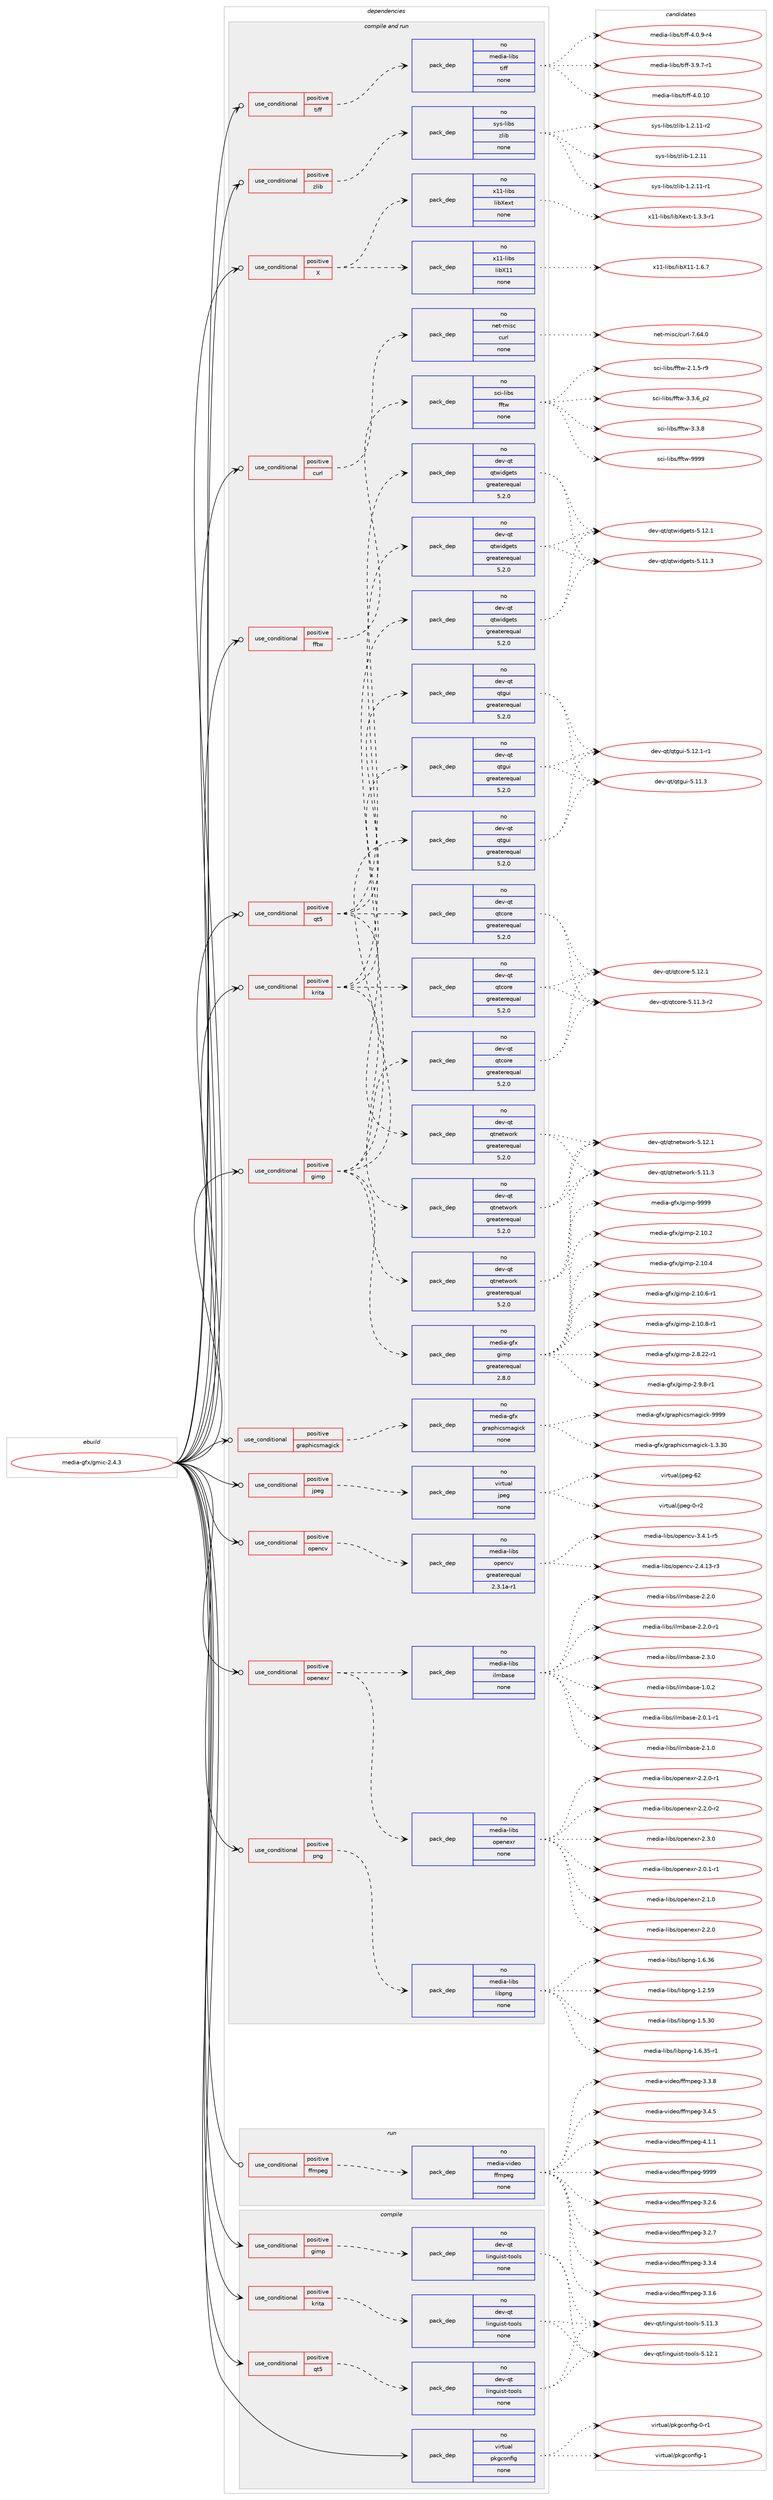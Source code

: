digraph prolog {

# *************
# Graph options
# *************

newrank=true;
concentrate=true;
compound=true;
graph [rankdir=LR,fontname=Helvetica,fontsize=10,ranksep=1.5];#, ranksep=2.5, nodesep=0.2];
edge  [arrowhead=vee];
node  [fontname=Helvetica,fontsize=10];

# **********
# The ebuild
# **********

subgraph cluster_leftcol {
color=gray;
rank=same;
label=<<i>ebuild</i>>;
id [label="media-gfx/gmic-2.4.3", color=red, width=4, href="../media-gfx/gmic-2.4.3.svg"];
}

# ****************
# The dependencies
# ****************

subgraph cluster_midcol {
color=gray;
label=<<i>dependencies</i>>;
subgraph cluster_compile {
fillcolor="#eeeeee";
style=filled;
label=<<i>compile</i>>;
subgraph cond432660 {
dependency1604313 [label=<<TABLE BORDER="0" CELLBORDER="1" CELLSPACING="0" CELLPADDING="4"><TR><TD ROWSPAN="3" CELLPADDING="10">use_conditional</TD></TR><TR><TD>positive</TD></TR><TR><TD>gimp</TD></TR></TABLE>>, shape=none, color=red];
subgraph pack1146084 {
dependency1604314 [label=<<TABLE BORDER="0" CELLBORDER="1" CELLSPACING="0" CELLPADDING="4" WIDTH="220"><TR><TD ROWSPAN="6" CELLPADDING="30">pack_dep</TD></TR><TR><TD WIDTH="110">no</TD></TR><TR><TD>dev-qt</TD></TR><TR><TD>linguist-tools</TD></TR><TR><TD>none</TD></TR><TR><TD></TD></TR></TABLE>>, shape=none, color=blue];
}
dependency1604313:e -> dependency1604314:w [weight=20,style="dashed",arrowhead="vee"];
}
id:e -> dependency1604313:w [weight=20,style="solid",arrowhead="vee"];
subgraph cond432661 {
dependency1604315 [label=<<TABLE BORDER="0" CELLBORDER="1" CELLSPACING="0" CELLPADDING="4"><TR><TD ROWSPAN="3" CELLPADDING="10">use_conditional</TD></TR><TR><TD>positive</TD></TR><TR><TD>krita</TD></TR></TABLE>>, shape=none, color=red];
subgraph pack1146085 {
dependency1604316 [label=<<TABLE BORDER="0" CELLBORDER="1" CELLSPACING="0" CELLPADDING="4" WIDTH="220"><TR><TD ROWSPAN="6" CELLPADDING="30">pack_dep</TD></TR><TR><TD WIDTH="110">no</TD></TR><TR><TD>dev-qt</TD></TR><TR><TD>linguist-tools</TD></TR><TR><TD>none</TD></TR><TR><TD></TD></TR></TABLE>>, shape=none, color=blue];
}
dependency1604315:e -> dependency1604316:w [weight=20,style="dashed",arrowhead="vee"];
}
id:e -> dependency1604315:w [weight=20,style="solid",arrowhead="vee"];
subgraph cond432662 {
dependency1604317 [label=<<TABLE BORDER="0" CELLBORDER="1" CELLSPACING="0" CELLPADDING="4"><TR><TD ROWSPAN="3" CELLPADDING="10">use_conditional</TD></TR><TR><TD>positive</TD></TR><TR><TD>qt5</TD></TR></TABLE>>, shape=none, color=red];
subgraph pack1146086 {
dependency1604318 [label=<<TABLE BORDER="0" CELLBORDER="1" CELLSPACING="0" CELLPADDING="4" WIDTH="220"><TR><TD ROWSPAN="6" CELLPADDING="30">pack_dep</TD></TR><TR><TD WIDTH="110">no</TD></TR><TR><TD>dev-qt</TD></TR><TR><TD>linguist-tools</TD></TR><TR><TD>none</TD></TR><TR><TD></TD></TR></TABLE>>, shape=none, color=blue];
}
dependency1604317:e -> dependency1604318:w [weight=20,style="dashed",arrowhead="vee"];
}
id:e -> dependency1604317:w [weight=20,style="solid",arrowhead="vee"];
subgraph pack1146087 {
dependency1604319 [label=<<TABLE BORDER="0" CELLBORDER="1" CELLSPACING="0" CELLPADDING="4" WIDTH="220"><TR><TD ROWSPAN="6" CELLPADDING="30">pack_dep</TD></TR><TR><TD WIDTH="110">no</TD></TR><TR><TD>virtual</TD></TR><TR><TD>pkgconfig</TD></TR><TR><TD>none</TD></TR><TR><TD></TD></TR></TABLE>>, shape=none, color=blue];
}
id:e -> dependency1604319:w [weight=20,style="solid",arrowhead="vee"];
}
subgraph cluster_compileandrun {
fillcolor="#eeeeee";
style=filled;
label=<<i>compile and run</i>>;
subgraph cond432663 {
dependency1604320 [label=<<TABLE BORDER="0" CELLBORDER="1" CELLSPACING="0" CELLPADDING="4"><TR><TD ROWSPAN="3" CELLPADDING="10">use_conditional</TD></TR><TR><TD>positive</TD></TR><TR><TD>X</TD></TR></TABLE>>, shape=none, color=red];
subgraph pack1146088 {
dependency1604321 [label=<<TABLE BORDER="0" CELLBORDER="1" CELLSPACING="0" CELLPADDING="4" WIDTH="220"><TR><TD ROWSPAN="6" CELLPADDING="30">pack_dep</TD></TR><TR><TD WIDTH="110">no</TD></TR><TR><TD>x11-libs</TD></TR><TR><TD>libX11</TD></TR><TR><TD>none</TD></TR><TR><TD></TD></TR></TABLE>>, shape=none, color=blue];
}
dependency1604320:e -> dependency1604321:w [weight=20,style="dashed",arrowhead="vee"];
subgraph pack1146089 {
dependency1604322 [label=<<TABLE BORDER="0" CELLBORDER="1" CELLSPACING="0" CELLPADDING="4" WIDTH="220"><TR><TD ROWSPAN="6" CELLPADDING="30">pack_dep</TD></TR><TR><TD WIDTH="110">no</TD></TR><TR><TD>x11-libs</TD></TR><TR><TD>libXext</TD></TR><TR><TD>none</TD></TR><TR><TD></TD></TR></TABLE>>, shape=none, color=blue];
}
dependency1604320:e -> dependency1604322:w [weight=20,style="dashed",arrowhead="vee"];
}
id:e -> dependency1604320:w [weight=20,style="solid",arrowhead="odotvee"];
subgraph cond432664 {
dependency1604323 [label=<<TABLE BORDER="0" CELLBORDER="1" CELLSPACING="0" CELLPADDING="4"><TR><TD ROWSPAN="3" CELLPADDING="10">use_conditional</TD></TR><TR><TD>positive</TD></TR><TR><TD>curl</TD></TR></TABLE>>, shape=none, color=red];
subgraph pack1146090 {
dependency1604324 [label=<<TABLE BORDER="0" CELLBORDER="1" CELLSPACING="0" CELLPADDING="4" WIDTH="220"><TR><TD ROWSPAN="6" CELLPADDING="30">pack_dep</TD></TR><TR><TD WIDTH="110">no</TD></TR><TR><TD>net-misc</TD></TR><TR><TD>curl</TD></TR><TR><TD>none</TD></TR><TR><TD></TD></TR></TABLE>>, shape=none, color=blue];
}
dependency1604323:e -> dependency1604324:w [weight=20,style="dashed",arrowhead="vee"];
}
id:e -> dependency1604323:w [weight=20,style="solid",arrowhead="odotvee"];
subgraph cond432665 {
dependency1604325 [label=<<TABLE BORDER="0" CELLBORDER="1" CELLSPACING="0" CELLPADDING="4"><TR><TD ROWSPAN="3" CELLPADDING="10">use_conditional</TD></TR><TR><TD>positive</TD></TR><TR><TD>fftw</TD></TR></TABLE>>, shape=none, color=red];
subgraph pack1146091 {
dependency1604326 [label=<<TABLE BORDER="0" CELLBORDER="1" CELLSPACING="0" CELLPADDING="4" WIDTH="220"><TR><TD ROWSPAN="6" CELLPADDING="30">pack_dep</TD></TR><TR><TD WIDTH="110">no</TD></TR><TR><TD>sci-libs</TD></TR><TR><TD>fftw</TD></TR><TR><TD>none</TD></TR><TR><TD></TD></TR></TABLE>>, shape=none, color=blue];
}
dependency1604325:e -> dependency1604326:w [weight=20,style="dashed",arrowhead="vee"];
}
id:e -> dependency1604325:w [weight=20,style="solid",arrowhead="odotvee"];
subgraph cond432666 {
dependency1604327 [label=<<TABLE BORDER="0" CELLBORDER="1" CELLSPACING="0" CELLPADDING="4"><TR><TD ROWSPAN="3" CELLPADDING="10">use_conditional</TD></TR><TR><TD>positive</TD></TR><TR><TD>gimp</TD></TR></TABLE>>, shape=none, color=red];
subgraph pack1146092 {
dependency1604328 [label=<<TABLE BORDER="0" CELLBORDER="1" CELLSPACING="0" CELLPADDING="4" WIDTH="220"><TR><TD ROWSPAN="6" CELLPADDING="30">pack_dep</TD></TR><TR><TD WIDTH="110">no</TD></TR><TR><TD>media-gfx</TD></TR><TR><TD>gimp</TD></TR><TR><TD>greaterequal</TD></TR><TR><TD>2.8.0</TD></TR></TABLE>>, shape=none, color=blue];
}
dependency1604327:e -> dependency1604328:w [weight=20,style="dashed",arrowhead="vee"];
subgraph pack1146093 {
dependency1604329 [label=<<TABLE BORDER="0" CELLBORDER="1" CELLSPACING="0" CELLPADDING="4" WIDTH="220"><TR><TD ROWSPAN="6" CELLPADDING="30">pack_dep</TD></TR><TR><TD WIDTH="110">no</TD></TR><TR><TD>dev-qt</TD></TR><TR><TD>qtcore</TD></TR><TR><TD>greaterequal</TD></TR><TR><TD>5.2.0</TD></TR></TABLE>>, shape=none, color=blue];
}
dependency1604327:e -> dependency1604329:w [weight=20,style="dashed",arrowhead="vee"];
subgraph pack1146094 {
dependency1604330 [label=<<TABLE BORDER="0" CELLBORDER="1" CELLSPACING="0" CELLPADDING="4" WIDTH="220"><TR><TD ROWSPAN="6" CELLPADDING="30">pack_dep</TD></TR><TR><TD WIDTH="110">no</TD></TR><TR><TD>dev-qt</TD></TR><TR><TD>qtgui</TD></TR><TR><TD>greaterequal</TD></TR><TR><TD>5.2.0</TD></TR></TABLE>>, shape=none, color=blue];
}
dependency1604327:e -> dependency1604330:w [weight=20,style="dashed",arrowhead="vee"];
subgraph pack1146095 {
dependency1604331 [label=<<TABLE BORDER="0" CELLBORDER="1" CELLSPACING="0" CELLPADDING="4" WIDTH="220"><TR><TD ROWSPAN="6" CELLPADDING="30">pack_dep</TD></TR><TR><TD WIDTH="110">no</TD></TR><TR><TD>dev-qt</TD></TR><TR><TD>qtnetwork</TD></TR><TR><TD>greaterequal</TD></TR><TR><TD>5.2.0</TD></TR></TABLE>>, shape=none, color=blue];
}
dependency1604327:e -> dependency1604331:w [weight=20,style="dashed",arrowhead="vee"];
subgraph pack1146096 {
dependency1604332 [label=<<TABLE BORDER="0" CELLBORDER="1" CELLSPACING="0" CELLPADDING="4" WIDTH="220"><TR><TD ROWSPAN="6" CELLPADDING="30">pack_dep</TD></TR><TR><TD WIDTH="110">no</TD></TR><TR><TD>dev-qt</TD></TR><TR><TD>qtwidgets</TD></TR><TR><TD>greaterequal</TD></TR><TR><TD>5.2.0</TD></TR></TABLE>>, shape=none, color=blue];
}
dependency1604327:e -> dependency1604332:w [weight=20,style="dashed",arrowhead="vee"];
}
id:e -> dependency1604327:w [weight=20,style="solid",arrowhead="odotvee"];
subgraph cond432667 {
dependency1604333 [label=<<TABLE BORDER="0" CELLBORDER="1" CELLSPACING="0" CELLPADDING="4"><TR><TD ROWSPAN="3" CELLPADDING="10">use_conditional</TD></TR><TR><TD>positive</TD></TR><TR><TD>graphicsmagick</TD></TR></TABLE>>, shape=none, color=red];
subgraph pack1146097 {
dependency1604334 [label=<<TABLE BORDER="0" CELLBORDER="1" CELLSPACING="0" CELLPADDING="4" WIDTH="220"><TR><TD ROWSPAN="6" CELLPADDING="30">pack_dep</TD></TR><TR><TD WIDTH="110">no</TD></TR><TR><TD>media-gfx</TD></TR><TR><TD>graphicsmagick</TD></TR><TR><TD>none</TD></TR><TR><TD></TD></TR></TABLE>>, shape=none, color=blue];
}
dependency1604333:e -> dependency1604334:w [weight=20,style="dashed",arrowhead="vee"];
}
id:e -> dependency1604333:w [weight=20,style="solid",arrowhead="odotvee"];
subgraph cond432668 {
dependency1604335 [label=<<TABLE BORDER="0" CELLBORDER="1" CELLSPACING="0" CELLPADDING="4"><TR><TD ROWSPAN="3" CELLPADDING="10">use_conditional</TD></TR><TR><TD>positive</TD></TR><TR><TD>jpeg</TD></TR></TABLE>>, shape=none, color=red];
subgraph pack1146098 {
dependency1604336 [label=<<TABLE BORDER="0" CELLBORDER="1" CELLSPACING="0" CELLPADDING="4" WIDTH="220"><TR><TD ROWSPAN="6" CELLPADDING="30">pack_dep</TD></TR><TR><TD WIDTH="110">no</TD></TR><TR><TD>virtual</TD></TR><TR><TD>jpeg</TD></TR><TR><TD>none</TD></TR><TR><TD></TD></TR></TABLE>>, shape=none, color=blue];
}
dependency1604335:e -> dependency1604336:w [weight=20,style="dashed",arrowhead="vee"];
}
id:e -> dependency1604335:w [weight=20,style="solid",arrowhead="odotvee"];
subgraph cond432669 {
dependency1604337 [label=<<TABLE BORDER="0" CELLBORDER="1" CELLSPACING="0" CELLPADDING="4"><TR><TD ROWSPAN="3" CELLPADDING="10">use_conditional</TD></TR><TR><TD>positive</TD></TR><TR><TD>krita</TD></TR></TABLE>>, shape=none, color=red];
subgraph pack1146099 {
dependency1604338 [label=<<TABLE BORDER="0" CELLBORDER="1" CELLSPACING="0" CELLPADDING="4" WIDTH="220"><TR><TD ROWSPAN="6" CELLPADDING="30">pack_dep</TD></TR><TR><TD WIDTH="110">no</TD></TR><TR><TD>dev-qt</TD></TR><TR><TD>qtcore</TD></TR><TR><TD>greaterequal</TD></TR><TR><TD>5.2.0</TD></TR></TABLE>>, shape=none, color=blue];
}
dependency1604337:e -> dependency1604338:w [weight=20,style="dashed",arrowhead="vee"];
subgraph pack1146100 {
dependency1604339 [label=<<TABLE BORDER="0" CELLBORDER="1" CELLSPACING="0" CELLPADDING="4" WIDTH="220"><TR><TD ROWSPAN="6" CELLPADDING="30">pack_dep</TD></TR><TR><TD WIDTH="110">no</TD></TR><TR><TD>dev-qt</TD></TR><TR><TD>qtgui</TD></TR><TR><TD>greaterequal</TD></TR><TR><TD>5.2.0</TD></TR></TABLE>>, shape=none, color=blue];
}
dependency1604337:e -> dependency1604339:w [weight=20,style="dashed",arrowhead="vee"];
subgraph pack1146101 {
dependency1604340 [label=<<TABLE BORDER="0" CELLBORDER="1" CELLSPACING="0" CELLPADDING="4" WIDTH="220"><TR><TD ROWSPAN="6" CELLPADDING="30">pack_dep</TD></TR><TR><TD WIDTH="110">no</TD></TR><TR><TD>dev-qt</TD></TR><TR><TD>qtnetwork</TD></TR><TR><TD>greaterequal</TD></TR><TR><TD>5.2.0</TD></TR></TABLE>>, shape=none, color=blue];
}
dependency1604337:e -> dependency1604340:w [weight=20,style="dashed",arrowhead="vee"];
subgraph pack1146102 {
dependency1604341 [label=<<TABLE BORDER="0" CELLBORDER="1" CELLSPACING="0" CELLPADDING="4" WIDTH="220"><TR><TD ROWSPAN="6" CELLPADDING="30">pack_dep</TD></TR><TR><TD WIDTH="110">no</TD></TR><TR><TD>dev-qt</TD></TR><TR><TD>qtwidgets</TD></TR><TR><TD>greaterequal</TD></TR><TR><TD>5.2.0</TD></TR></TABLE>>, shape=none, color=blue];
}
dependency1604337:e -> dependency1604341:w [weight=20,style="dashed",arrowhead="vee"];
}
id:e -> dependency1604337:w [weight=20,style="solid",arrowhead="odotvee"];
subgraph cond432670 {
dependency1604342 [label=<<TABLE BORDER="0" CELLBORDER="1" CELLSPACING="0" CELLPADDING="4"><TR><TD ROWSPAN="3" CELLPADDING="10">use_conditional</TD></TR><TR><TD>positive</TD></TR><TR><TD>opencv</TD></TR></TABLE>>, shape=none, color=red];
subgraph pack1146103 {
dependency1604343 [label=<<TABLE BORDER="0" CELLBORDER="1" CELLSPACING="0" CELLPADDING="4" WIDTH="220"><TR><TD ROWSPAN="6" CELLPADDING="30">pack_dep</TD></TR><TR><TD WIDTH="110">no</TD></TR><TR><TD>media-libs</TD></TR><TR><TD>opencv</TD></TR><TR><TD>greaterequal</TD></TR><TR><TD>2.3.1a-r1</TD></TR></TABLE>>, shape=none, color=blue];
}
dependency1604342:e -> dependency1604343:w [weight=20,style="dashed",arrowhead="vee"];
}
id:e -> dependency1604342:w [weight=20,style="solid",arrowhead="odotvee"];
subgraph cond432671 {
dependency1604344 [label=<<TABLE BORDER="0" CELLBORDER="1" CELLSPACING="0" CELLPADDING="4"><TR><TD ROWSPAN="3" CELLPADDING="10">use_conditional</TD></TR><TR><TD>positive</TD></TR><TR><TD>openexr</TD></TR></TABLE>>, shape=none, color=red];
subgraph pack1146104 {
dependency1604345 [label=<<TABLE BORDER="0" CELLBORDER="1" CELLSPACING="0" CELLPADDING="4" WIDTH="220"><TR><TD ROWSPAN="6" CELLPADDING="30">pack_dep</TD></TR><TR><TD WIDTH="110">no</TD></TR><TR><TD>media-libs</TD></TR><TR><TD>ilmbase</TD></TR><TR><TD>none</TD></TR><TR><TD></TD></TR></TABLE>>, shape=none, color=blue];
}
dependency1604344:e -> dependency1604345:w [weight=20,style="dashed",arrowhead="vee"];
subgraph pack1146105 {
dependency1604346 [label=<<TABLE BORDER="0" CELLBORDER="1" CELLSPACING="0" CELLPADDING="4" WIDTH="220"><TR><TD ROWSPAN="6" CELLPADDING="30">pack_dep</TD></TR><TR><TD WIDTH="110">no</TD></TR><TR><TD>media-libs</TD></TR><TR><TD>openexr</TD></TR><TR><TD>none</TD></TR><TR><TD></TD></TR></TABLE>>, shape=none, color=blue];
}
dependency1604344:e -> dependency1604346:w [weight=20,style="dashed",arrowhead="vee"];
}
id:e -> dependency1604344:w [weight=20,style="solid",arrowhead="odotvee"];
subgraph cond432672 {
dependency1604347 [label=<<TABLE BORDER="0" CELLBORDER="1" CELLSPACING="0" CELLPADDING="4"><TR><TD ROWSPAN="3" CELLPADDING="10">use_conditional</TD></TR><TR><TD>positive</TD></TR><TR><TD>png</TD></TR></TABLE>>, shape=none, color=red];
subgraph pack1146106 {
dependency1604348 [label=<<TABLE BORDER="0" CELLBORDER="1" CELLSPACING="0" CELLPADDING="4" WIDTH="220"><TR><TD ROWSPAN="6" CELLPADDING="30">pack_dep</TD></TR><TR><TD WIDTH="110">no</TD></TR><TR><TD>media-libs</TD></TR><TR><TD>libpng</TD></TR><TR><TD>none</TD></TR><TR><TD></TD></TR></TABLE>>, shape=none, color=blue];
}
dependency1604347:e -> dependency1604348:w [weight=20,style="dashed",arrowhead="vee"];
}
id:e -> dependency1604347:w [weight=20,style="solid",arrowhead="odotvee"];
subgraph cond432673 {
dependency1604349 [label=<<TABLE BORDER="0" CELLBORDER="1" CELLSPACING="0" CELLPADDING="4"><TR><TD ROWSPAN="3" CELLPADDING="10">use_conditional</TD></TR><TR><TD>positive</TD></TR><TR><TD>qt5</TD></TR></TABLE>>, shape=none, color=red];
subgraph pack1146107 {
dependency1604350 [label=<<TABLE BORDER="0" CELLBORDER="1" CELLSPACING="0" CELLPADDING="4" WIDTH="220"><TR><TD ROWSPAN="6" CELLPADDING="30">pack_dep</TD></TR><TR><TD WIDTH="110">no</TD></TR><TR><TD>dev-qt</TD></TR><TR><TD>qtcore</TD></TR><TR><TD>greaterequal</TD></TR><TR><TD>5.2.0</TD></TR></TABLE>>, shape=none, color=blue];
}
dependency1604349:e -> dependency1604350:w [weight=20,style="dashed",arrowhead="vee"];
subgraph pack1146108 {
dependency1604351 [label=<<TABLE BORDER="0" CELLBORDER="1" CELLSPACING="0" CELLPADDING="4" WIDTH="220"><TR><TD ROWSPAN="6" CELLPADDING="30">pack_dep</TD></TR><TR><TD WIDTH="110">no</TD></TR><TR><TD>dev-qt</TD></TR><TR><TD>qtgui</TD></TR><TR><TD>greaterequal</TD></TR><TR><TD>5.2.0</TD></TR></TABLE>>, shape=none, color=blue];
}
dependency1604349:e -> dependency1604351:w [weight=20,style="dashed",arrowhead="vee"];
subgraph pack1146109 {
dependency1604352 [label=<<TABLE BORDER="0" CELLBORDER="1" CELLSPACING="0" CELLPADDING="4" WIDTH="220"><TR><TD ROWSPAN="6" CELLPADDING="30">pack_dep</TD></TR><TR><TD WIDTH="110">no</TD></TR><TR><TD>dev-qt</TD></TR><TR><TD>qtnetwork</TD></TR><TR><TD>greaterequal</TD></TR><TR><TD>5.2.0</TD></TR></TABLE>>, shape=none, color=blue];
}
dependency1604349:e -> dependency1604352:w [weight=20,style="dashed",arrowhead="vee"];
subgraph pack1146110 {
dependency1604353 [label=<<TABLE BORDER="0" CELLBORDER="1" CELLSPACING="0" CELLPADDING="4" WIDTH="220"><TR><TD ROWSPAN="6" CELLPADDING="30">pack_dep</TD></TR><TR><TD WIDTH="110">no</TD></TR><TR><TD>dev-qt</TD></TR><TR><TD>qtwidgets</TD></TR><TR><TD>greaterequal</TD></TR><TR><TD>5.2.0</TD></TR></TABLE>>, shape=none, color=blue];
}
dependency1604349:e -> dependency1604353:w [weight=20,style="dashed",arrowhead="vee"];
}
id:e -> dependency1604349:w [weight=20,style="solid",arrowhead="odotvee"];
subgraph cond432674 {
dependency1604354 [label=<<TABLE BORDER="0" CELLBORDER="1" CELLSPACING="0" CELLPADDING="4"><TR><TD ROWSPAN="3" CELLPADDING="10">use_conditional</TD></TR><TR><TD>positive</TD></TR><TR><TD>tiff</TD></TR></TABLE>>, shape=none, color=red];
subgraph pack1146111 {
dependency1604355 [label=<<TABLE BORDER="0" CELLBORDER="1" CELLSPACING="0" CELLPADDING="4" WIDTH="220"><TR><TD ROWSPAN="6" CELLPADDING="30">pack_dep</TD></TR><TR><TD WIDTH="110">no</TD></TR><TR><TD>media-libs</TD></TR><TR><TD>tiff</TD></TR><TR><TD>none</TD></TR><TR><TD></TD></TR></TABLE>>, shape=none, color=blue];
}
dependency1604354:e -> dependency1604355:w [weight=20,style="dashed",arrowhead="vee"];
}
id:e -> dependency1604354:w [weight=20,style="solid",arrowhead="odotvee"];
subgraph cond432675 {
dependency1604356 [label=<<TABLE BORDER="0" CELLBORDER="1" CELLSPACING="0" CELLPADDING="4"><TR><TD ROWSPAN="3" CELLPADDING="10">use_conditional</TD></TR><TR><TD>positive</TD></TR><TR><TD>zlib</TD></TR></TABLE>>, shape=none, color=red];
subgraph pack1146112 {
dependency1604357 [label=<<TABLE BORDER="0" CELLBORDER="1" CELLSPACING="0" CELLPADDING="4" WIDTH="220"><TR><TD ROWSPAN="6" CELLPADDING="30">pack_dep</TD></TR><TR><TD WIDTH="110">no</TD></TR><TR><TD>sys-libs</TD></TR><TR><TD>zlib</TD></TR><TR><TD>none</TD></TR><TR><TD></TD></TR></TABLE>>, shape=none, color=blue];
}
dependency1604356:e -> dependency1604357:w [weight=20,style="dashed",arrowhead="vee"];
}
id:e -> dependency1604356:w [weight=20,style="solid",arrowhead="odotvee"];
}
subgraph cluster_run {
fillcolor="#eeeeee";
style=filled;
label=<<i>run</i>>;
subgraph cond432676 {
dependency1604358 [label=<<TABLE BORDER="0" CELLBORDER="1" CELLSPACING="0" CELLPADDING="4"><TR><TD ROWSPAN="3" CELLPADDING="10">use_conditional</TD></TR><TR><TD>positive</TD></TR><TR><TD>ffmpeg</TD></TR></TABLE>>, shape=none, color=red];
subgraph pack1146113 {
dependency1604359 [label=<<TABLE BORDER="0" CELLBORDER="1" CELLSPACING="0" CELLPADDING="4" WIDTH="220"><TR><TD ROWSPAN="6" CELLPADDING="30">pack_dep</TD></TR><TR><TD WIDTH="110">no</TD></TR><TR><TD>media-video</TD></TR><TR><TD>ffmpeg</TD></TR><TR><TD>none</TD></TR><TR><TD></TD></TR></TABLE>>, shape=none, color=blue];
}
dependency1604358:e -> dependency1604359:w [weight=20,style="dashed",arrowhead="vee"];
}
id:e -> dependency1604358:w [weight=20,style="solid",arrowhead="odot"];
}
}

# **************
# The candidates
# **************

subgraph cluster_choices {
rank=same;
color=gray;
label=<<i>candidates</i>>;

subgraph choice1146084 {
color=black;
nodesep=1;
choice10010111845113116471081051101031171051151164511611111110811545534649494651 [label="dev-qt/linguist-tools-5.11.3", color=red, width=4,href="../dev-qt/linguist-tools-5.11.3.svg"];
choice10010111845113116471081051101031171051151164511611111110811545534649504649 [label="dev-qt/linguist-tools-5.12.1", color=red, width=4,href="../dev-qt/linguist-tools-5.12.1.svg"];
dependency1604314:e -> choice10010111845113116471081051101031171051151164511611111110811545534649494651:w [style=dotted,weight="100"];
dependency1604314:e -> choice10010111845113116471081051101031171051151164511611111110811545534649504649:w [style=dotted,weight="100"];
}
subgraph choice1146085 {
color=black;
nodesep=1;
choice10010111845113116471081051101031171051151164511611111110811545534649494651 [label="dev-qt/linguist-tools-5.11.3", color=red, width=4,href="../dev-qt/linguist-tools-5.11.3.svg"];
choice10010111845113116471081051101031171051151164511611111110811545534649504649 [label="dev-qt/linguist-tools-5.12.1", color=red, width=4,href="../dev-qt/linguist-tools-5.12.1.svg"];
dependency1604316:e -> choice10010111845113116471081051101031171051151164511611111110811545534649494651:w [style=dotted,weight="100"];
dependency1604316:e -> choice10010111845113116471081051101031171051151164511611111110811545534649504649:w [style=dotted,weight="100"];
}
subgraph choice1146086 {
color=black;
nodesep=1;
choice10010111845113116471081051101031171051151164511611111110811545534649494651 [label="dev-qt/linguist-tools-5.11.3", color=red, width=4,href="../dev-qt/linguist-tools-5.11.3.svg"];
choice10010111845113116471081051101031171051151164511611111110811545534649504649 [label="dev-qt/linguist-tools-5.12.1", color=red, width=4,href="../dev-qt/linguist-tools-5.12.1.svg"];
dependency1604318:e -> choice10010111845113116471081051101031171051151164511611111110811545534649494651:w [style=dotted,weight="100"];
dependency1604318:e -> choice10010111845113116471081051101031171051151164511611111110811545534649504649:w [style=dotted,weight="100"];
}
subgraph choice1146087 {
color=black;
nodesep=1;
choice11810511411611797108471121071039911111010210510345484511449 [label="virtual/pkgconfig-0-r1", color=red, width=4,href="../virtual/pkgconfig-0-r1.svg"];
choice1181051141161179710847112107103991111101021051034549 [label="virtual/pkgconfig-1", color=red, width=4,href="../virtual/pkgconfig-1.svg"];
dependency1604319:e -> choice11810511411611797108471121071039911111010210510345484511449:w [style=dotted,weight="100"];
dependency1604319:e -> choice1181051141161179710847112107103991111101021051034549:w [style=dotted,weight="100"];
}
subgraph choice1146088 {
color=black;
nodesep=1;
choice120494945108105981154710810598884949454946544655 [label="x11-libs/libX11-1.6.7", color=red, width=4,href="../x11-libs/libX11-1.6.7.svg"];
dependency1604321:e -> choice120494945108105981154710810598884949454946544655:w [style=dotted,weight="100"];
}
subgraph choice1146089 {
color=black;
nodesep=1;
choice120494945108105981154710810598881011201164549465146514511449 [label="x11-libs/libXext-1.3.3-r1", color=red, width=4,href="../x11-libs/libXext-1.3.3-r1.svg"];
dependency1604322:e -> choice120494945108105981154710810598881011201164549465146514511449:w [style=dotted,weight="100"];
}
subgraph choice1146090 {
color=black;
nodesep=1;
choice1101011164510910511599479911711410845554654524648 [label="net-misc/curl-7.64.0", color=red, width=4,href="../net-misc/curl-7.64.0.svg"];
dependency1604324:e -> choice1101011164510910511599479911711410845554654524648:w [style=dotted,weight="100"];
}
subgraph choice1146091 {
color=black;
nodesep=1;
choice115991054510810598115471021021161194550464946534511457 [label="sci-libs/fftw-2.1.5-r9", color=red, width=4,href="../sci-libs/fftw-2.1.5-r9.svg"];
choice115991054510810598115471021021161194551465146549511250 [label="sci-libs/fftw-3.3.6_p2", color=red, width=4,href="../sci-libs/fftw-3.3.6_p2.svg"];
choice11599105451081059811547102102116119455146514656 [label="sci-libs/fftw-3.3.8", color=red, width=4,href="../sci-libs/fftw-3.3.8.svg"];
choice115991054510810598115471021021161194557575757 [label="sci-libs/fftw-9999", color=red, width=4,href="../sci-libs/fftw-9999.svg"];
dependency1604326:e -> choice115991054510810598115471021021161194550464946534511457:w [style=dotted,weight="100"];
dependency1604326:e -> choice115991054510810598115471021021161194551465146549511250:w [style=dotted,weight="100"];
dependency1604326:e -> choice11599105451081059811547102102116119455146514656:w [style=dotted,weight="100"];
dependency1604326:e -> choice115991054510810598115471021021161194557575757:w [style=dotted,weight="100"];
}
subgraph choice1146092 {
color=black;
nodesep=1;
choice10910110010597451031021204710310510911245504649484650 [label="media-gfx/gimp-2.10.2", color=red, width=4,href="../media-gfx/gimp-2.10.2.svg"];
choice10910110010597451031021204710310510911245504649484652 [label="media-gfx/gimp-2.10.4", color=red, width=4,href="../media-gfx/gimp-2.10.4.svg"];
choice109101100105974510310212047103105109112455046494846544511449 [label="media-gfx/gimp-2.10.6-r1", color=red, width=4,href="../media-gfx/gimp-2.10.6-r1.svg"];
choice109101100105974510310212047103105109112455046494846564511449 [label="media-gfx/gimp-2.10.8-r1", color=red, width=4,href="../media-gfx/gimp-2.10.8-r1.svg"];
choice109101100105974510310212047103105109112455046564650504511449 [label="media-gfx/gimp-2.8.22-r1", color=red, width=4,href="../media-gfx/gimp-2.8.22-r1.svg"];
choice1091011001059745103102120471031051091124550465746564511449 [label="media-gfx/gimp-2.9.8-r1", color=red, width=4,href="../media-gfx/gimp-2.9.8-r1.svg"];
choice1091011001059745103102120471031051091124557575757 [label="media-gfx/gimp-9999", color=red, width=4,href="../media-gfx/gimp-9999.svg"];
dependency1604328:e -> choice10910110010597451031021204710310510911245504649484650:w [style=dotted,weight="100"];
dependency1604328:e -> choice10910110010597451031021204710310510911245504649484652:w [style=dotted,weight="100"];
dependency1604328:e -> choice109101100105974510310212047103105109112455046494846544511449:w [style=dotted,weight="100"];
dependency1604328:e -> choice109101100105974510310212047103105109112455046494846564511449:w [style=dotted,weight="100"];
dependency1604328:e -> choice109101100105974510310212047103105109112455046564650504511449:w [style=dotted,weight="100"];
dependency1604328:e -> choice1091011001059745103102120471031051091124550465746564511449:w [style=dotted,weight="100"];
dependency1604328:e -> choice1091011001059745103102120471031051091124557575757:w [style=dotted,weight="100"];
}
subgraph choice1146093 {
color=black;
nodesep=1;
choice100101118451131164711311699111114101455346494946514511450 [label="dev-qt/qtcore-5.11.3-r2", color=red, width=4,href="../dev-qt/qtcore-5.11.3-r2.svg"];
choice10010111845113116471131169911111410145534649504649 [label="dev-qt/qtcore-5.12.1", color=red, width=4,href="../dev-qt/qtcore-5.12.1.svg"];
dependency1604329:e -> choice100101118451131164711311699111114101455346494946514511450:w [style=dotted,weight="100"];
dependency1604329:e -> choice10010111845113116471131169911111410145534649504649:w [style=dotted,weight="100"];
}
subgraph choice1146094 {
color=black;
nodesep=1;
choice100101118451131164711311610311710545534649494651 [label="dev-qt/qtgui-5.11.3", color=red, width=4,href="../dev-qt/qtgui-5.11.3.svg"];
choice1001011184511311647113116103117105455346495046494511449 [label="dev-qt/qtgui-5.12.1-r1", color=red, width=4,href="../dev-qt/qtgui-5.12.1-r1.svg"];
dependency1604330:e -> choice100101118451131164711311610311710545534649494651:w [style=dotted,weight="100"];
dependency1604330:e -> choice1001011184511311647113116103117105455346495046494511449:w [style=dotted,weight="100"];
}
subgraph choice1146095 {
color=black;
nodesep=1;
choice100101118451131164711311611010111611911111410745534649494651 [label="dev-qt/qtnetwork-5.11.3", color=red, width=4,href="../dev-qt/qtnetwork-5.11.3.svg"];
choice100101118451131164711311611010111611911111410745534649504649 [label="dev-qt/qtnetwork-5.12.1", color=red, width=4,href="../dev-qt/qtnetwork-5.12.1.svg"];
dependency1604331:e -> choice100101118451131164711311611010111611911111410745534649494651:w [style=dotted,weight="100"];
dependency1604331:e -> choice100101118451131164711311611010111611911111410745534649504649:w [style=dotted,weight="100"];
}
subgraph choice1146096 {
color=black;
nodesep=1;
choice100101118451131164711311611910510010310111611545534649494651 [label="dev-qt/qtwidgets-5.11.3", color=red, width=4,href="../dev-qt/qtwidgets-5.11.3.svg"];
choice100101118451131164711311611910510010310111611545534649504649 [label="dev-qt/qtwidgets-5.12.1", color=red, width=4,href="../dev-qt/qtwidgets-5.12.1.svg"];
dependency1604332:e -> choice100101118451131164711311611910510010310111611545534649494651:w [style=dotted,weight="100"];
dependency1604332:e -> choice100101118451131164711311611910510010310111611545534649504649:w [style=dotted,weight="100"];
}
subgraph choice1146097 {
color=black;
nodesep=1;
choice1091011001059745103102120471031149711210410599115109971031059910745494651465148 [label="media-gfx/graphicsmagick-1.3.30", color=red, width=4,href="../media-gfx/graphicsmagick-1.3.30.svg"];
choice109101100105974510310212047103114971121041059911510997103105991074557575757 [label="media-gfx/graphicsmagick-9999", color=red, width=4,href="../media-gfx/graphicsmagick-9999.svg"];
dependency1604334:e -> choice1091011001059745103102120471031149711210410599115109971031059910745494651465148:w [style=dotted,weight="100"];
dependency1604334:e -> choice109101100105974510310212047103114971121041059911510997103105991074557575757:w [style=dotted,weight="100"];
}
subgraph choice1146098 {
color=black;
nodesep=1;
choice118105114116117971084710611210110345484511450 [label="virtual/jpeg-0-r2", color=red, width=4,href="../virtual/jpeg-0-r2.svg"];
choice1181051141161179710847106112101103455450 [label="virtual/jpeg-62", color=red, width=4,href="../virtual/jpeg-62.svg"];
dependency1604336:e -> choice118105114116117971084710611210110345484511450:w [style=dotted,weight="100"];
dependency1604336:e -> choice1181051141161179710847106112101103455450:w [style=dotted,weight="100"];
}
subgraph choice1146099 {
color=black;
nodesep=1;
choice100101118451131164711311699111114101455346494946514511450 [label="dev-qt/qtcore-5.11.3-r2", color=red, width=4,href="../dev-qt/qtcore-5.11.3-r2.svg"];
choice10010111845113116471131169911111410145534649504649 [label="dev-qt/qtcore-5.12.1", color=red, width=4,href="../dev-qt/qtcore-5.12.1.svg"];
dependency1604338:e -> choice100101118451131164711311699111114101455346494946514511450:w [style=dotted,weight="100"];
dependency1604338:e -> choice10010111845113116471131169911111410145534649504649:w [style=dotted,weight="100"];
}
subgraph choice1146100 {
color=black;
nodesep=1;
choice100101118451131164711311610311710545534649494651 [label="dev-qt/qtgui-5.11.3", color=red, width=4,href="../dev-qt/qtgui-5.11.3.svg"];
choice1001011184511311647113116103117105455346495046494511449 [label="dev-qt/qtgui-5.12.1-r1", color=red, width=4,href="../dev-qt/qtgui-5.12.1-r1.svg"];
dependency1604339:e -> choice100101118451131164711311610311710545534649494651:w [style=dotted,weight="100"];
dependency1604339:e -> choice1001011184511311647113116103117105455346495046494511449:w [style=dotted,weight="100"];
}
subgraph choice1146101 {
color=black;
nodesep=1;
choice100101118451131164711311611010111611911111410745534649494651 [label="dev-qt/qtnetwork-5.11.3", color=red, width=4,href="../dev-qt/qtnetwork-5.11.3.svg"];
choice100101118451131164711311611010111611911111410745534649504649 [label="dev-qt/qtnetwork-5.12.1", color=red, width=4,href="../dev-qt/qtnetwork-5.12.1.svg"];
dependency1604340:e -> choice100101118451131164711311611010111611911111410745534649494651:w [style=dotted,weight="100"];
dependency1604340:e -> choice100101118451131164711311611010111611911111410745534649504649:w [style=dotted,weight="100"];
}
subgraph choice1146102 {
color=black;
nodesep=1;
choice100101118451131164711311611910510010310111611545534649494651 [label="dev-qt/qtwidgets-5.11.3", color=red, width=4,href="../dev-qt/qtwidgets-5.11.3.svg"];
choice100101118451131164711311611910510010310111611545534649504649 [label="dev-qt/qtwidgets-5.12.1", color=red, width=4,href="../dev-qt/qtwidgets-5.12.1.svg"];
dependency1604341:e -> choice100101118451131164711311611910510010310111611545534649494651:w [style=dotted,weight="100"];
dependency1604341:e -> choice100101118451131164711311611910510010310111611545534649504649:w [style=dotted,weight="100"];
}
subgraph choice1146103 {
color=black;
nodesep=1;
choice1091011001059745108105981154711111210111099118455046524649514511451 [label="media-libs/opencv-2.4.13-r3", color=red, width=4,href="../media-libs/opencv-2.4.13-r3.svg"];
choice10910110010597451081059811547111112101110991184551465246494511453 [label="media-libs/opencv-3.4.1-r5", color=red, width=4,href="../media-libs/opencv-3.4.1-r5.svg"];
dependency1604343:e -> choice1091011001059745108105981154711111210111099118455046524649514511451:w [style=dotted,weight="100"];
dependency1604343:e -> choice10910110010597451081059811547111112101110991184551465246494511453:w [style=dotted,weight="100"];
}
subgraph choice1146104 {
color=black;
nodesep=1;
choice109101100105974510810598115471051081099897115101454946484650 [label="media-libs/ilmbase-1.0.2", color=red, width=4,href="../media-libs/ilmbase-1.0.2.svg"];
choice1091011001059745108105981154710510810998971151014550464846494511449 [label="media-libs/ilmbase-2.0.1-r1", color=red, width=4,href="../media-libs/ilmbase-2.0.1-r1.svg"];
choice109101100105974510810598115471051081099897115101455046494648 [label="media-libs/ilmbase-2.1.0", color=red, width=4,href="../media-libs/ilmbase-2.1.0.svg"];
choice109101100105974510810598115471051081099897115101455046504648 [label="media-libs/ilmbase-2.2.0", color=red, width=4,href="../media-libs/ilmbase-2.2.0.svg"];
choice1091011001059745108105981154710510810998971151014550465046484511449 [label="media-libs/ilmbase-2.2.0-r1", color=red, width=4,href="../media-libs/ilmbase-2.2.0-r1.svg"];
choice109101100105974510810598115471051081099897115101455046514648 [label="media-libs/ilmbase-2.3.0", color=red, width=4,href="../media-libs/ilmbase-2.3.0.svg"];
dependency1604345:e -> choice109101100105974510810598115471051081099897115101454946484650:w [style=dotted,weight="100"];
dependency1604345:e -> choice1091011001059745108105981154710510810998971151014550464846494511449:w [style=dotted,weight="100"];
dependency1604345:e -> choice109101100105974510810598115471051081099897115101455046494648:w [style=dotted,weight="100"];
dependency1604345:e -> choice109101100105974510810598115471051081099897115101455046504648:w [style=dotted,weight="100"];
dependency1604345:e -> choice1091011001059745108105981154710510810998971151014550465046484511449:w [style=dotted,weight="100"];
dependency1604345:e -> choice109101100105974510810598115471051081099897115101455046514648:w [style=dotted,weight="100"];
}
subgraph choice1146105 {
color=black;
nodesep=1;
choice109101100105974510810598115471111121011101011201144550464846494511449 [label="media-libs/openexr-2.0.1-r1", color=red, width=4,href="../media-libs/openexr-2.0.1-r1.svg"];
choice10910110010597451081059811547111112101110101120114455046494648 [label="media-libs/openexr-2.1.0", color=red, width=4,href="../media-libs/openexr-2.1.0.svg"];
choice10910110010597451081059811547111112101110101120114455046504648 [label="media-libs/openexr-2.2.0", color=red, width=4,href="../media-libs/openexr-2.2.0.svg"];
choice109101100105974510810598115471111121011101011201144550465046484511449 [label="media-libs/openexr-2.2.0-r1", color=red, width=4,href="../media-libs/openexr-2.2.0-r1.svg"];
choice109101100105974510810598115471111121011101011201144550465046484511450 [label="media-libs/openexr-2.2.0-r2", color=red, width=4,href="../media-libs/openexr-2.2.0-r2.svg"];
choice10910110010597451081059811547111112101110101120114455046514648 [label="media-libs/openexr-2.3.0", color=red, width=4,href="../media-libs/openexr-2.3.0.svg"];
dependency1604346:e -> choice109101100105974510810598115471111121011101011201144550464846494511449:w [style=dotted,weight="100"];
dependency1604346:e -> choice10910110010597451081059811547111112101110101120114455046494648:w [style=dotted,weight="100"];
dependency1604346:e -> choice10910110010597451081059811547111112101110101120114455046504648:w [style=dotted,weight="100"];
dependency1604346:e -> choice109101100105974510810598115471111121011101011201144550465046484511449:w [style=dotted,weight="100"];
dependency1604346:e -> choice109101100105974510810598115471111121011101011201144550465046484511450:w [style=dotted,weight="100"];
dependency1604346:e -> choice10910110010597451081059811547111112101110101120114455046514648:w [style=dotted,weight="100"];
}
subgraph choice1146106 {
color=black;
nodesep=1;
choice109101100105974510810598115471081059811211010345494650465357 [label="media-libs/libpng-1.2.59", color=red, width=4,href="../media-libs/libpng-1.2.59.svg"];
choice109101100105974510810598115471081059811211010345494653465148 [label="media-libs/libpng-1.5.30", color=red, width=4,href="../media-libs/libpng-1.5.30.svg"];
choice1091011001059745108105981154710810598112110103454946544651534511449 [label="media-libs/libpng-1.6.35-r1", color=red, width=4,href="../media-libs/libpng-1.6.35-r1.svg"];
choice109101100105974510810598115471081059811211010345494654465154 [label="media-libs/libpng-1.6.36", color=red, width=4,href="../media-libs/libpng-1.6.36.svg"];
dependency1604348:e -> choice109101100105974510810598115471081059811211010345494650465357:w [style=dotted,weight="100"];
dependency1604348:e -> choice109101100105974510810598115471081059811211010345494653465148:w [style=dotted,weight="100"];
dependency1604348:e -> choice1091011001059745108105981154710810598112110103454946544651534511449:w [style=dotted,weight="100"];
dependency1604348:e -> choice109101100105974510810598115471081059811211010345494654465154:w [style=dotted,weight="100"];
}
subgraph choice1146107 {
color=black;
nodesep=1;
choice100101118451131164711311699111114101455346494946514511450 [label="dev-qt/qtcore-5.11.3-r2", color=red, width=4,href="../dev-qt/qtcore-5.11.3-r2.svg"];
choice10010111845113116471131169911111410145534649504649 [label="dev-qt/qtcore-5.12.1", color=red, width=4,href="../dev-qt/qtcore-5.12.1.svg"];
dependency1604350:e -> choice100101118451131164711311699111114101455346494946514511450:w [style=dotted,weight="100"];
dependency1604350:e -> choice10010111845113116471131169911111410145534649504649:w [style=dotted,weight="100"];
}
subgraph choice1146108 {
color=black;
nodesep=1;
choice100101118451131164711311610311710545534649494651 [label="dev-qt/qtgui-5.11.3", color=red, width=4,href="../dev-qt/qtgui-5.11.3.svg"];
choice1001011184511311647113116103117105455346495046494511449 [label="dev-qt/qtgui-5.12.1-r1", color=red, width=4,href="../dev-qt/qtgui-5.12.1-r1.svg"];
dependency1604351:e -> choice100101118451131164711311610311710545534649494651:w [style=dotted,weight="100"];
dependency1604351:e -> choice1001011184511311647113116103117105455346495046494511449:w [style=dotted,weight="100"];
}
subgraph choice1146109 {
color=black;
nodesep=1;
choice100101118451131164711311611010111611911111410745534649494651 [label="dev-qt/qtnetwork-5.11.3", color=red, width=4,href="../dev-qt/qtnetwork-5.11.3.svg"];
choice100101118451131164711311611010111611911111410745534649504649 [label="dev-qt/qtnetwork-5.12.1", color=red, width=4,href="../dev-qt/qtnetwork-5.12.1.svg"];
dependency1604352:e -> choice100101118451131164711311611010111611911111410745534649494651:w [style=dotted,weight="100"];
dependency1604352:e -> choice100101118451131164711311611010111611911111410745534649504649:w [style=dotted,weight="100"];
}
subgraph choice1146110 {
color=black;
nodesep=1;
choice100101118451131164711311611910510010310111611545534649494651 [label="dev-qt/qtwidgets-5.11.3", color=red, width=4,href="../dev-qt/qtwidgets-5.11.3.svg"];
choice100101118451131164711311611910510010310111611545534649504649 [label="dev-qt/qtwidgets-5.12.1", color=red, width=4,href="../dev-qt/qtwidgets-5.12.1.svg"];
dependency1604353:e -> choice100101118451131164711311611910510010310111611545534649494651:w [style=dotted,weight="100"];
dependency1604353:e -> choice100101118451131164711311611910510010310111611545534649504649:w [style=dotted,weight="100"];
}
subgraph choice1146111 {
color=black;
nodesep=1;
choice109101100105974510810598115471161051021024551465746554511449 [label="media-libs/tiff-3.9.7-r1", color=red, width=4,href="../media-libs/tiff-3.9.7-r1.svg"];
choice1091011001059745108105981154711610510210245524648464948 [label="media-libs/tiff-4.0.10", color=red, width=4,href="../media-libs/tiff-4.0.10.svg"];
choice109101100105974510810598115471161051021024552464846574511452 [label="media-libs/tiff-4.0.9-r4", color=red, width=4,href="../media-libs/tiff-4.0.9-r4.svg"];
dependency1604355:e -> choice109101100105974510810598115471161051021024551465746554511449:w [style=dotted,weight="100"];
dependency1604355:e -> choice1091011001059745108105981154711610510210245524648464948:w [style=dotted,weight="100"];
dependency1604355:e -> choice109101100105974510810598115471161051021024552464846574511452:w [style=dotted,weight="100"];
}
subgraph choice1146112 {
color=black;
nodesep=1;
choice1151211154510810598115471221081059845494650464949 [label="sys-libs/zlib-1.2.11", color=red, width=4,href="../sys-libs/zlib-1.2.11.svg"];
choice11512111545108105981154712210810598454946504649494511449 [label="sys-libs/zlib-1.2.11-r1", color=red, width=4,href="../sys-libs/zlib-1.2.11-r1.svg"];
choice11512111545108105981154712210810598454946504649494511450 [label="sys-libs/zlib-1.2.11-r2", color=red, width=4,href="../sys-libs/zlib-1.2.11-r2.svg"];
dependency1604357:e -> choice1151211154510810598115471221081059845494650464949:w [style=dotted,weight="100"];
dependency1604357:e -> choice11512111545108105981154712210810598454946504649494511449:w [style=dotted,weight="100"];
dependency1604357:e -> choice11512111545108105981154712210810598454946504649494511450:w [style=dotted,weight="100"];
}
subgraph choice1146113 {
color=black;
nodesep=1;
choice109101100105974511810510010111147102102109112101103455146504654 [label="media-video/ffmpeg-3.2.6", color=red, width=4,href="../media-video/ffmpeg-3.2.6.svg"];
choice109101100105974511810510010111147102102109112101103455146504655 [label="media-video/ffmpeg-3.2.7", color=red, width=4,href="../media-video/ffmpeg-3.2.7.svg"];
choice109101100105974511810510010111147102102109112101103455146514652 [label="media-video/ffmpeg-3.3.4", color=red, width=4,href="../media-video/ffmpeg-3.3.4.svg"];
choice109101100105974511810510010111147102102109112101103455146514654 [label="media-video/ffmpeg-3.3.6", color=red, width=4,href="../media-video/ffmpeg-3.3.6.svg"];
choice109101100105974511810510010111147102102109112101103455146514656 [label="media-video/ffmpeg-3.3.8", color=red, width=4,href="../media-video/ffmpeg-3.3.8.svg"];
choice109101100105974511810510010111147102102109112101103455146524653 [label="media-video/ffmpeg-3.4.5", color=red, width=4,href="../media-video/ffmpeg-3.4.5.svg"];
choice109101100105974511810510010111147102102109112101103455246494649 [label="media-video/ffmpeg-4.1.1", color=red, width=4,href="../media-video/ffmpeg-4.1.1.svg"];
choice1091011001059745118105100101111471021021091121011034557575757 [label="media-video/ffmpeg-9999", color=red, width=4,href="../media-video/ffmpeg-9999.svg"];
dependency1604359:e -> choice109101100105974511810510010111147102102109112101103455146504654:w [style=dotted,weight="100"];
dependency1604359:e -> choice109101100105974511810510010111147102102109112101103455146504655:w [style=dotted,weight="100"];
dependency1604359:e -> choice109101100105974511810510010111147102102109112101103455146514652:w [style=dotted,weight="100"];
dependency1604359:e -> choice109101100105974511810510010111147102102109112101103455146514654:w [style=dotted,weight="100"];
dependency1604359:e -> choice109101100105974511810510010111147102102109112101103455146514656:w [style=dotted,weight="100"];
dependency1604359:e -> choice109101100105974511810510010111147102102109112101103455146524653:w [style=dotted,weight="100"];
dependency1604359:e -> choice109101100105974511810510010111147102102109112101103455246494649:w [style=dotted,weight="100"];
dependency1604359:e -> choice1091011001059745118105100101111471021021091121011034557575757:w [style=dotted,weight="100"];
}
}

}

